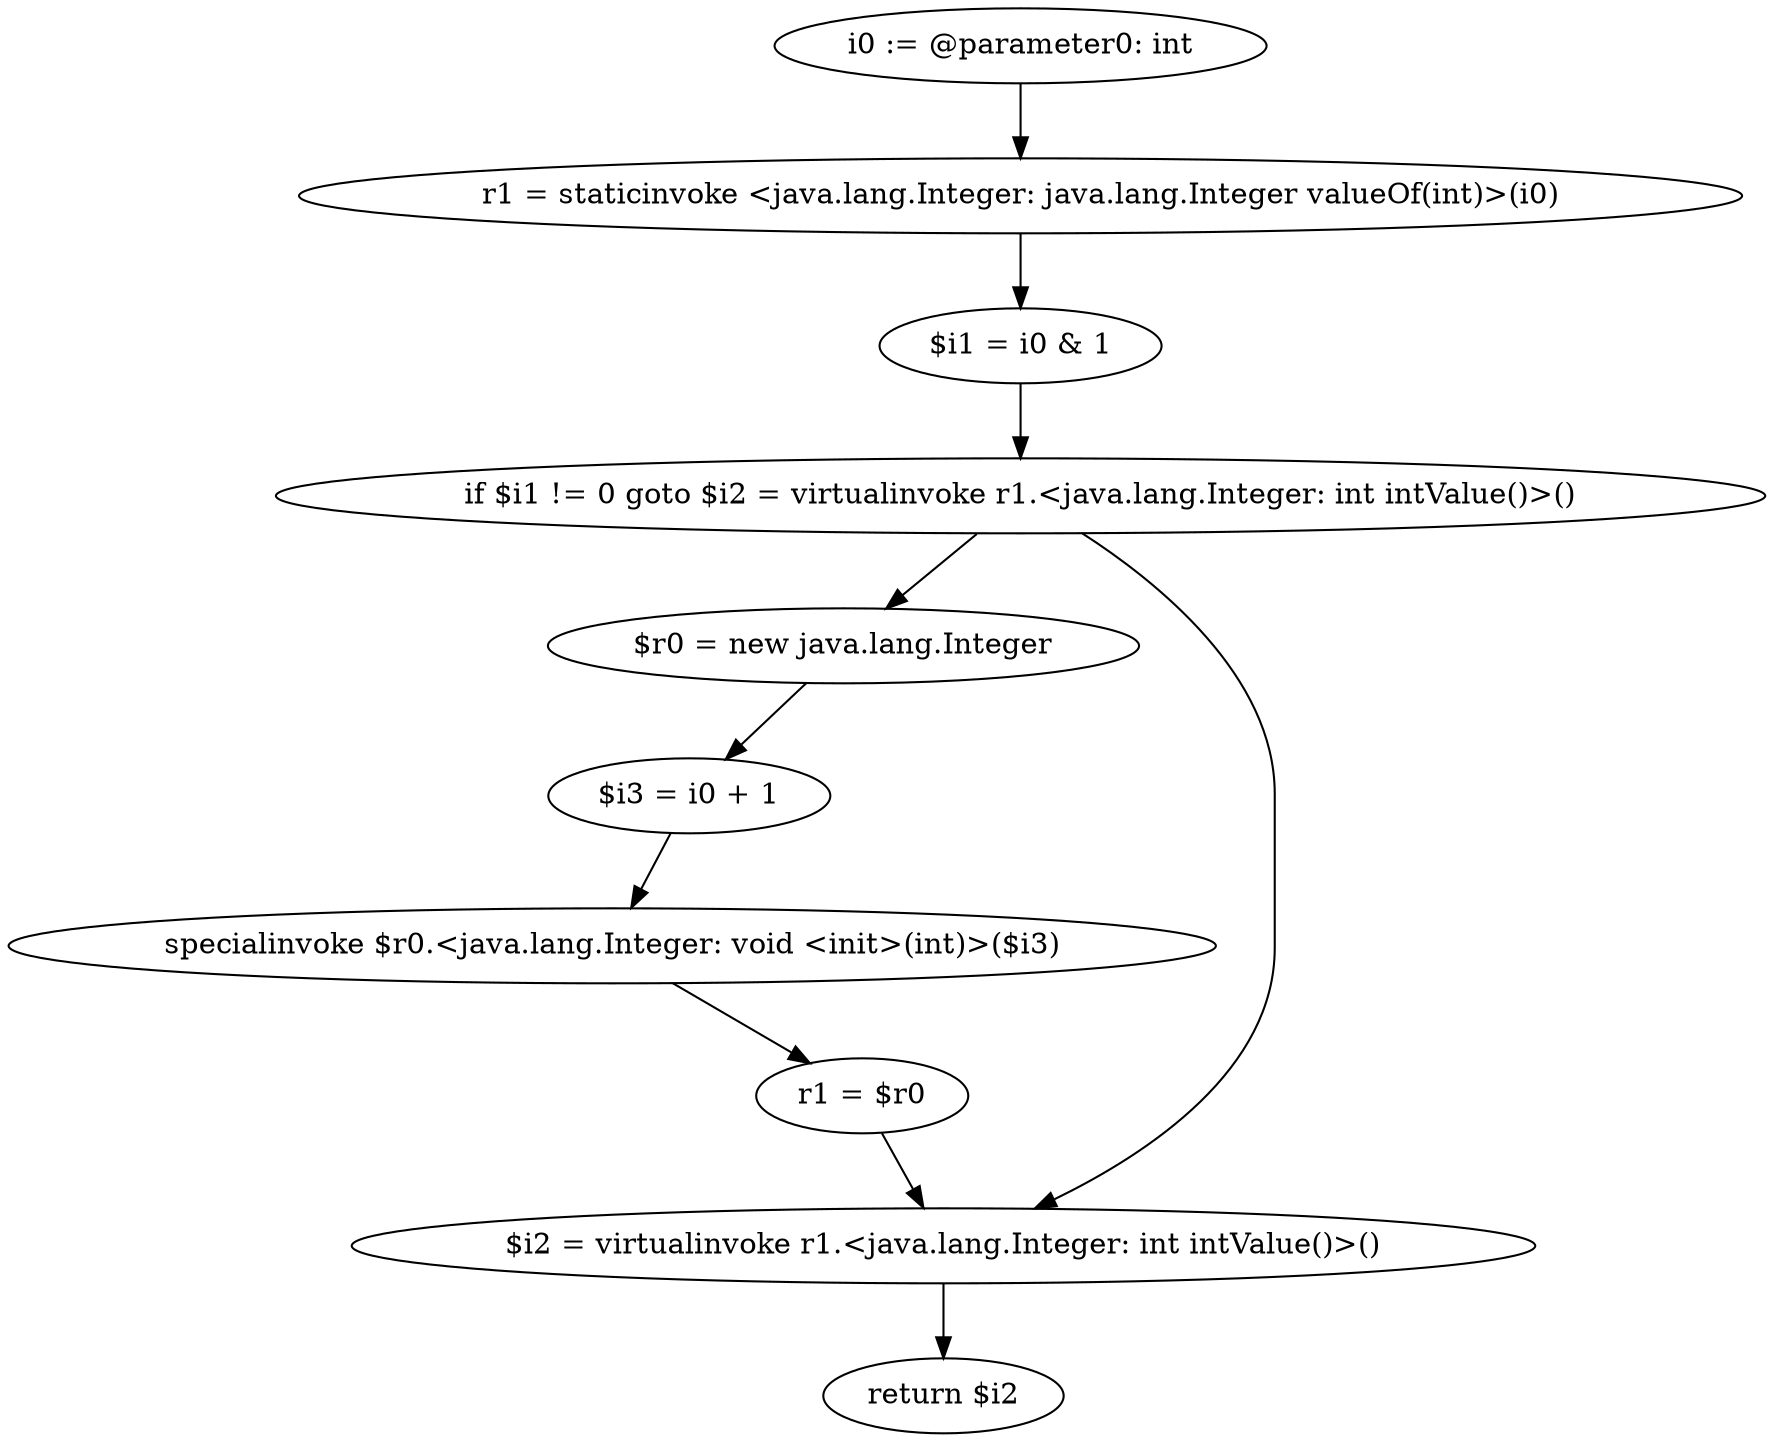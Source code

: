 digraph "unitGraph" {
    "i0 := @parameter0: int"
    "r1 = staticinvoke <java.lang.Integer: java.lang.Integer valueOf(int)>(i0)"
    "$i1 = i0 & 1"
    "if $i1 != 0 goto $i2 = virtualinvoke r1.<java.lang.Integer: int intValue()>()"
    "$r0 = new java.lang.Integer"
    "$i3 = i0 + 1"
    "specialinvoke $r0.<java.lang.Integer: void <init>(int)>($i3)"
    "r1 = $r0"
    "$i2 = virtualinvoke r1.<java.lang.Integer: int intValue()>()"
    "return $i2"
    "i0 := @parameter0: int"->"r1 = staticinvoke <java.lang.Integer: java.lang.Integer valueOf(int)>(i0)";
    "r1 = staticinvoke <java.lang.Integer: java.lang.Integer valueOf(int)>(i0)"->"$i1 = i0 & 1";
    "$i1 = i0 & 1"->"if $i1 != 0 goto $i2 = virtualinvoke r1.<java.lang.Integer: int intValue()>()";
    "if $i1 != 0 goto $i2 = virtualinvoke r1.<java.lang.Integer: int intValue()>()"->"$r0 = new java.lang.Integer";
    "if $i1 != 0 goto $i2 = virtualinvoke r1.<java.lang.Integer: int intValue()>()"->"$i2 = virtualinvoke r1.<java.lang.Integer: int intValue()>()";
    "$r0 = new java.lang.Integer"->"$i3 = i0 + 1";
    "$i3 = i0 + 1"->"specialinvoke $r0.<java.lang.Integer: void <init>(int)>($i3)";
    "specialinvoke $r0.<java.lang.Integer: void <init>(int)>($i3)"->"r1 = $r0";
    "r1 = $r0"->"$i2 = virtualinvoke r1.<java.lang.Integer: int intValue()>()";
    "$i2 = virtualinvoke r1.<java.lang.Integer: int intValue()>()"->"return $i2";
}
